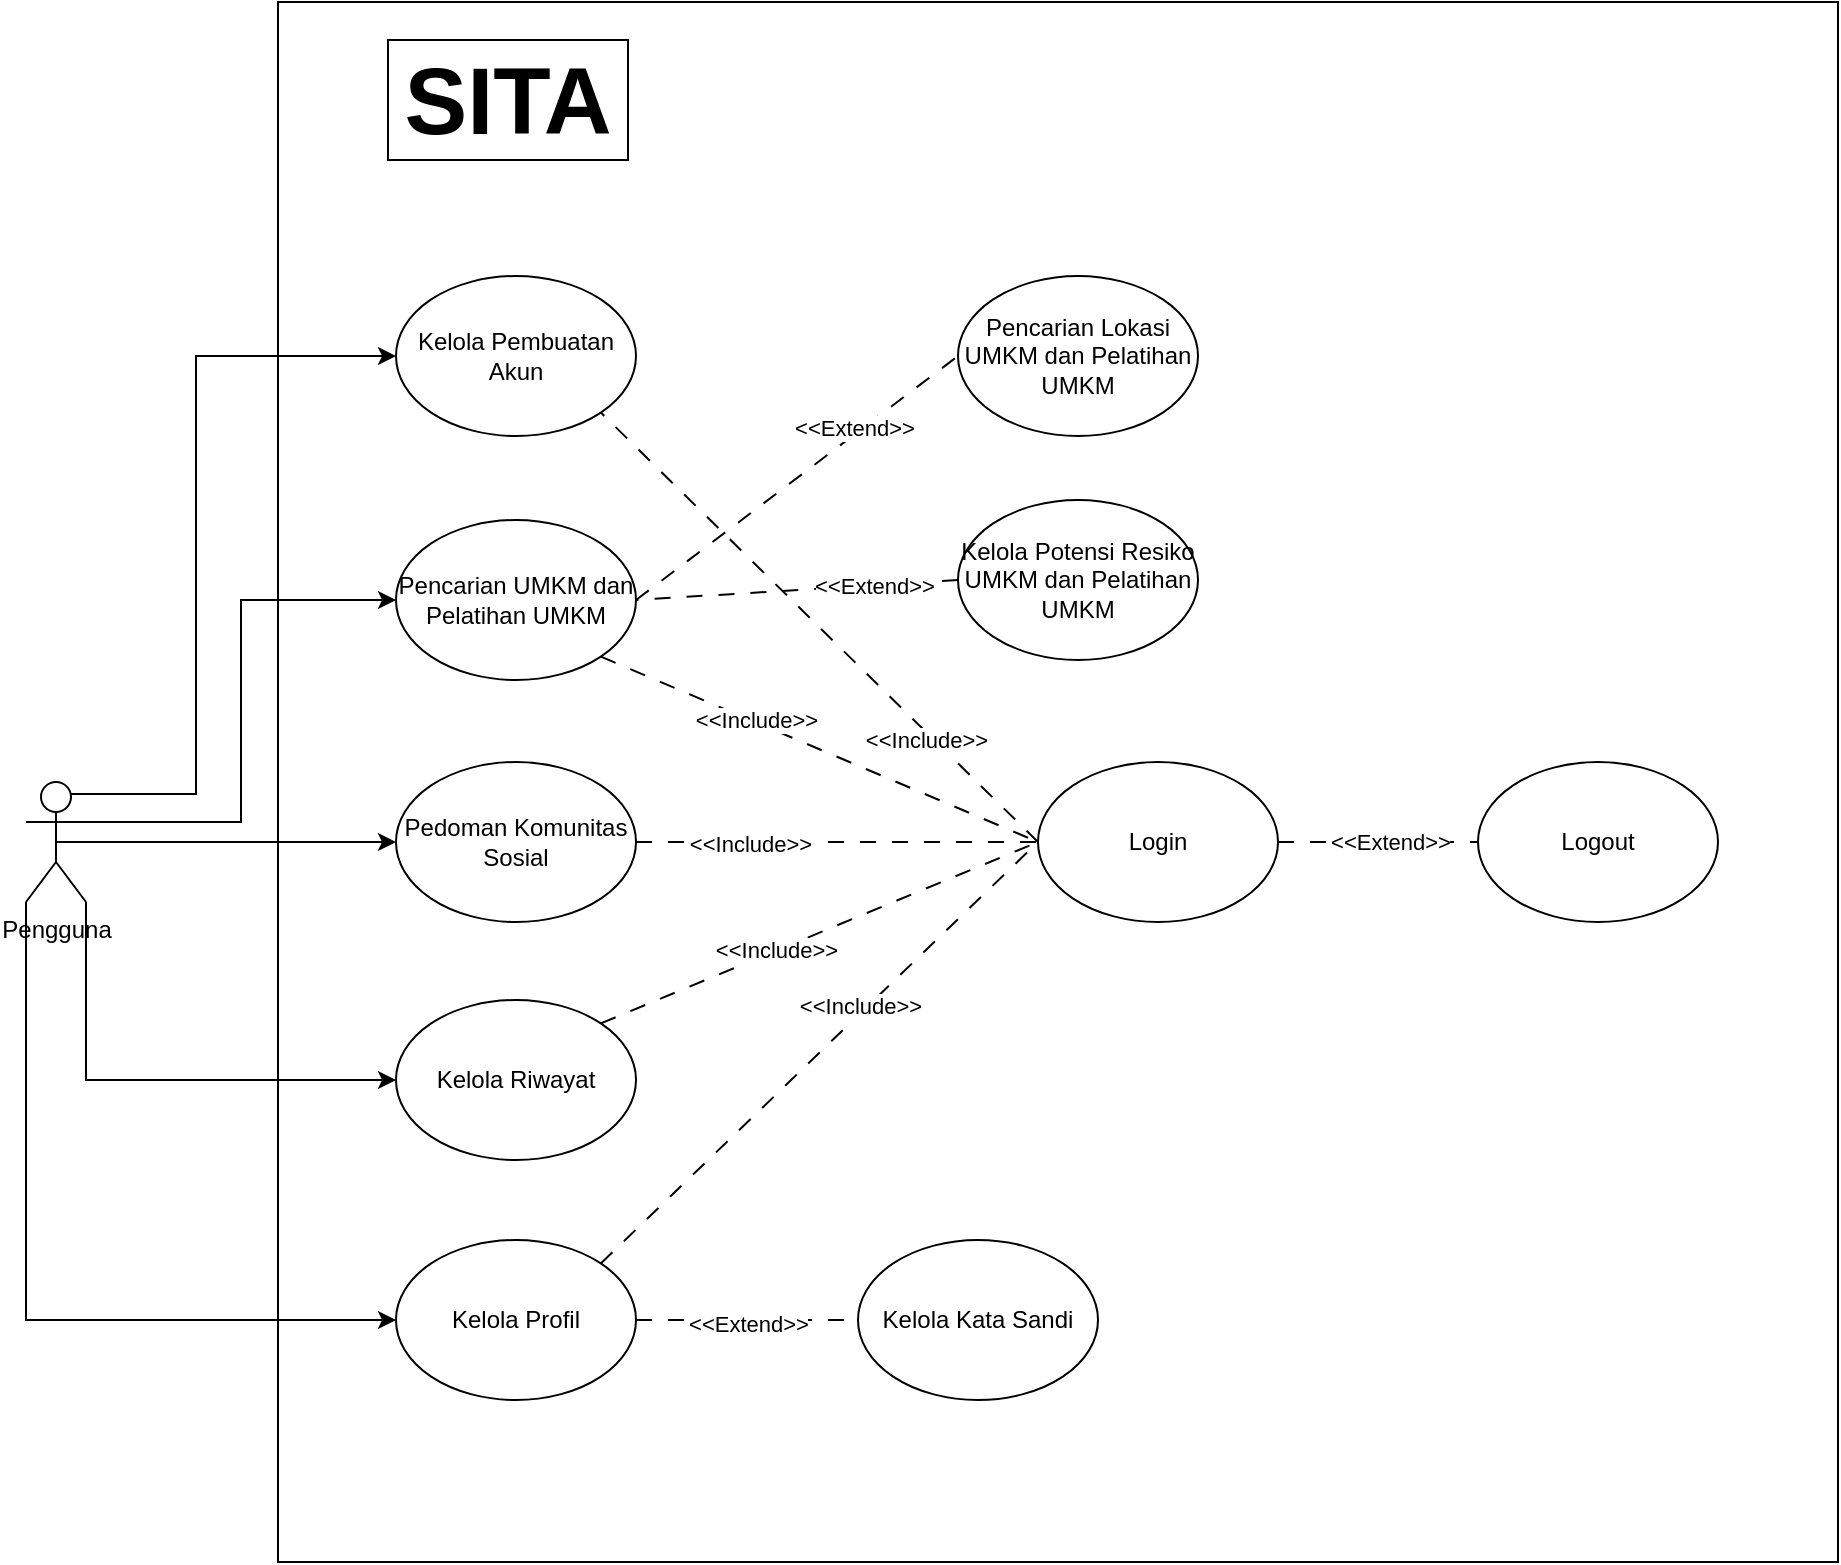 <mxfile version="24.5.2" type="github">
  <diagram id="C5RBs43oDa-KdzZeNtuy" name="Page-1">
    <mxGraphModel dx="1035" dy="1724" grid="1" gridSize="10" guides="1" tooltips="1" connect="1" arrows="1" fold="1" page="1" pageScale="1" pageWidth="827" pageHeight="1169" math="0" shadow="0">
      <root>
        <mxCell id="WIyWlLk6GJQsqaUBKTNV-0" />
        <mxCell id="WIyWlLk6GJQsqaUBKTNV-1" parent="WIyWlLk6GJQsqaUBKTNV-0" />
        <mxCell id="4ng7hJuE2cmT_dAgRsPD-48" value="" style="whiteSpace=wrap;html=1;aspect=fixed;" vertex="1" parent="WIyWlLk6GJQsqaUBKTNV-1">
          <mxGeometry x="310" y="-19" width="780" height="780" as="geometry" />
        </mxCell>
        <mxCell id="4ng7hJuE2cmT_dAgRsPD-22" style="edgeStyle=orthogonalEdgeStyle;rounded=0;orthogonalLoop=1;jettySize=auto;html=1;exitX=0.5;exitY=0.5;exitDx=0;exitDy=0;exitPerimeter=0;entryX=0;entryY=0.5;entryDx=0;entryDy=0;" edge="1" parent="WIyWlLk6GJQsqaUBKTNV-1" source="4ng7hJuE2cmT_dAgRsPD-0" target="4ng7hJuE2cmT_dAgRsPD-11">
          <mxGeometry relative="1" as="geometry" />
        </mxCell>
        <mxCell id="4ng7hJuE2cmT_dAgRsPD-23" style="edgeStyle=orthogonalEdgeStyle;rounded=0;orthogonalLoop=1;jettySize=auto;html=1;exitX=0.75;exitY=0.1;exitDx=0;exitDy=0;exitPerimeter=0;entryX=0;entryY=0.5;entryDx=0;entryDy=0;" edge="1" parent="WIyWlLk6GJQsqaUBKTNV-1" source="4ng7hJuE2cmT_dAgRsPD-0" target="4ng7hJuE2cmT_dAgRsPD-1">
          <mxGeometry relative="1" as="geometry">
            <Array as="points">
              <mxPoint x="269" y="377" />
              <mxPoint x="269" y="158" />
            </Array>
          </mxGeometry>
        </mxCell>
        <mxCell id="4ng7hJuE2cmT_dAgRsPD-24" style="edgeStyle=orthogonalEdgeStyle;rounded=0;orthogonalLoop=1;jettySize=auto;html=1;exitX=1;exitY=0.333;exitDx=0;exitDy=0;exitPerimeter=0;entryX=0;entryY=0.5;entryDx=0;entryDy=0;" edge="1" parent="WIyWlLk6GJQsqaUBKTNV-1" source="4ng7hJuE2cmT_dAgRsPD-0" target="4ng7hJuE2cmT_dAgRsPD-2">
          <mxGeometry relative="1" as="geometry" />
        </mxCell>
        <mxCell id="4ng7hJuE2cmT_dAgRsPD-25" style="edgeStyle=orthogonalEdgeStyle;rounded=0;orthogonalLoop=1;jettySize=auto;html=1;exitX=1;exitY=1;exitDx=0;exitDy=0;exitPerimeter=0;entryX=0;entryY=0.5;entryDx=0;entryDy=0;" edge="1" parent="WIyWlLk6GJQsqaUBKTNV-1" source="4ng7hJuE2cmT_dAgRsPD-0" target="4ng7hJuE2cmT_dAgRsPD-17">
          <mxGeometry relative="1" as="geometry" />
        </mxCell>
        <mxCell id="4ng7hJuE2cmT_dAgRsPD-26" style="edgeStyle=orthogonalEdgeStyle;rounded=0;orthogonalLoop=1;jettySize=auto;html=1;exitX=0;exitY=1;exitDx=0;exitDy=0;exitPerimeter=0;entryX=0;entryY=0.5;entryDx=0;entryDy=0;" edge="1" parent="WIyWlLk6GJQsqaUBKTNV-1" source="4ng7hJuE2cmT_dAgRsPD-0" target="4ng7hJuE2cmT_dAgRsPD-4">
          <mxGeometry relative="1" as="geometry" />
        </mxCell>
        <mxCell id="4ng7hJuE2cmT_dAgRsPD-0" value="Pengguna" style="shape=umlActor;verticalLabelPosition=bottom;verticalAlign=top;html=1;outlineConnect=0;" vertex="1" parent="WIyWlLk6GJQsqaUBKTNV-1">
          <mxGeometry x="184" y="371" width="30" height="60" as="geometry" />
        </mxCell>
        <mxCell id="4ng7hJuE2cmT_dAgRsPD-1" value="Kelola Pembuatan Akun" style="ellipse;whiteSpace=wrap;html=1;" vertex="1" parent="WIyWlLk6GJQsqaUBKTNV-1">
          <mxGeometry x="369" y="118" width="120" height="80" as="geometry" />
        </mxCell>
        <mxCell id="4ng7hJuE2cmT_dAgRsPD-2" value="Pencarian UMKM dan Pelatihan UMKM" style="ellipse;whiteSpace=wrap;html=1;" vertex="1" parent="WIyWlLk6GJQsqaUBKTNV-1">
          <mxGeometry x="369" y="240" width="120" height="80" as="geometry" />
        </mxCell>
        <mxCell id="4ng7hJuE2cmT_dAgRsPD-3" value="Pencarian Lokasi UMKM dan Pelatihan UMKM" style="ellipse;whiteSpace=wrap;html=1;" vertex="1" parent="WIyWlLk6GJQsqaUBKTNV-1">
          <mxGeometry x="650" y="118" width="120" height="80" as="geometry" />
        </mxCell>
        <mxCell id="4ng7hJuE2cmT_dAgRsPD-4" value="Kelola Profil" style="ellipse;whiteSpace=wrap;html=1;" vertex="1" parent="WIyWlLk6GJQsqaUBKTNV-1">
          <mxGeometry x="369" y="600" width="120" height="80" as="geometry" />
        </mxCell>
        <mxCell id="4ng7hJuE2cmT_dAgRsPD-5" value="Kelola Potensi Resiko UMKM dan Pelatihan UMKM" style="ellipse;whiteSpace=wrap;html=1;" vertex="1" parent="WIyWlLk6GJQsqaUBKTNV-1">
          <mxGeometry x="650" y="230" width="120" height="80" as="geometry" />
        </mxCell>
        <mxCell id="4ng7hJuE2cmT_dAgRsPD-7" value="" style="endArrow=none;html=1;rounded=0;entryX=0;entryY=0.5;entryDx=0;entryDy=0;exitX=1;exitY=0.5;exitDx=0;exitDy=0;dashed=1;dashPattern=8 8;" edge="1" parent="WIyWlLk6GJQsqaUBKTNV-1" source="4ng7hJuE2cmT_dAgRsPD-2" target="4ng7hJuE2cmT_dAgRsPD-3">
          <mxGeometry width="50" height="50" relative="1" as="geometry">
            <mxPoint x="439" y="310" as="sourcePoint" />
            <mxPoint x="489" y="260" as="targetPoint" />
          </mxGeometry>
        </mxCell>
        <mxCell id="4ng7hJuE2cmT_dAgRsPD-42" value="&amp;lt;&amp;lt;Extend&amp;gt;&amp;gt;" style="edgeLabel;html=1;align=center;verticalAlign=middle;resizable=0;points=[];" vertex="1" connectable="0" parent="4ng7hJuE2cmT_dAgRsPD-7">
          <mxGeometry x="0.373" y="3" relative="1" as="geometry">
            <mxPoint as="offset" />
          </mxGeometry>
        </mxCell>
        <mxCell id="4ng7hJuE2cmT_dAgRsPD-8" value="" style="endArrow=none;html=1;rounded=0;entryX=1;entryY=0.5;entryDx=0;entryDy=0;exitX=0;exitY=0.5;exitDx=0;exitDy=0;dashed=1;dashPattern=8 8;" edge="1" parent="WIyWlLk6GJQsqaUBKTNV-1" source="4ng7hJuE2cmT_dAgRsPD-5" target="4ng7hJuE2cmT_dAgRsPD-2">
          <mxGeometry width="50" height="50" relative="1" as="geometry">
            <mxPoint x="439" y="310" as="sourcePoint" />
            <mxPoint x="489" y="260" as="targetPoint" />
          </mxGeometry>
        </mxCell>
        <mxCell id="4ng7hJuE2cmT_dAgRsPD-46" value="&amp;lt;&amp;lt;Extend&amp;gt;&amp;gt;" style="edgeLabel;html=1;align=center;verticalAlign=middle;resizable=0;points=[];" vertex="1" connectable="0" parent="4ng7hJuE2cmT_dAgRsPD-8">
          <mxGeometry x="-0.482" relative="1" as="geometry">
            <mxPoint as="offset" />
          </mxGeometry>
        </mxCell>
        <mxCell id="4ng7hJuE2cmT_dAgRsPD-11" value="Pedoman Komunitas Sosial" style="ellipse;whiteSpace=wrap;html=1;" vertex="1" parent="WIyWlLk6GJQsqaUBKTNV-1">
          <mxGeometry x="369" y="361" width="120" height="80" as="geometry" />
        </mxCell>
        <mxCell id="4ng7hJuE2cmT_dAgRsPD-14" value="Kelola Kata Sandi" style="ellipse;whiteSpace=wrap;html=1;" vertex="1" parent="WIyWlLk6GJQsqaUBKTNV-1">
          <mxGeometry x="600" y="600" width="120" height="80" as="geometry" />
        </mxCell>
        <mxCell id="4ng7hJuE2cmT_dAgRsPD-15" value="" style="endArrow=none;html=1;rounded=0;exitX=1;exitY=0.5;exitDx=0;exitDy=0;entryX=0;entryY=0.5;entryDx=0;entryDy=0;dashed=1;dashPattern=8 8;" edge="1" parent="WIyWlLk6GJQsqaUBKTNV-1" source="4ng7hJuE2cmT_dAgRsPD-4" target="4ng7hJuE2cmT_dAgRsPD-14">
          <mxGeometry width="50" height="50" relative="1" as="geometry">
            <mxPoint x="439" y="510" as="sourcePoint" />
            <mxPoint x="489" y="460" as="targetPoint" />
          </mxGeometry>
        </mxCell>
        <mxCell id="4ng7hJuE2cmT_dAgRsPD-16" value="&amp;lt;&amp;lt;Extend&amp;gt;&amp;gt;" style="edgeLabel;html=1;align=center;verticalAlign=middle;resizable=0;points=[];" vertex="1" connectable="0" parent="4ng7hJuE2cmT_dAgRsPD-15">
          <mxGeometry x="0.009" y="-2" relative="1" as="geometry">
            <mxPoint as="offset" />
          </mxGeometry>
        </mxCell>
        <mxCell id="4ng7hJuE2cmT_dAgRsPD-17" value="Kelola Riwayat" style="ellipse;whiteSpace=wrap;html=1;" vertex="1" parent="WIyWlLk6GJQsqaUBKTNV-1">
          <mxGeometry x="369" y="480" width="120" height="80" as="geometry" />
        </mxCell>
        <mxCell id="4ng7hJuE2cmT_dAgRsPD-27" value="Login" style="ellipse;whiteSpace=wrap;html=1;" vertex="1" parent="WIyWlLk6GJQsqaUBKTNV-1">
          <mxGeometry x="690" y="361" width="120" height="80" as="geometry" />
        </mxCell>
        <mxCell id="4ng7hJuE2cmT_dAgRsPD-30" value="" style="endArrow=none;html=1;rounded=0;entryX=1;entryY=1;entryDx=0;entryDy=0;exitX=0;exitY=0.5;exitDx=0;exitDy=0;dashed=1;dashPattern=8 8;" edge="1" parent="WIyWlLk6GJQsqaUBKTNV-1" source="4ng7hJuE2cmT_dAgRsPD-27" target="4ng7hJuE2cmT_dAgRsPD-1">
          <mxGeometry width="50" height="50" relative="1" as="geometry">
            <mxPoint x="519" y="330" as="sourcePoint" />
            <mxPoint x="569" y="280" as="targetPoint" />
          </mxGeometry>
        </mxCell>
        <mxCell id="4ng7hJuE2cmT_dAgRsPD-37" value="&amp;lt;&amp;lt;Include&amp;gt;&amp;gt;" style="edgeLabel;html=1;align=center;verticalAlign=middle;resizable=0;points=[];" vertex="1" connectable="0" parent="4ng7hJuE2cmT_dAgRsPD-30">
          <mxGeometry x="-0.505" y="3" relative="1" as="geometry">
            <mxPoint as="offset" />
          </mxGeometry>
        </mxCell>
        <mxCell id="4ng7hJuE2cmT_dAgRsPD-31" value="" style="endArrow=none;html=1;rounded=0;exitX=1;exitY=1;exitDx=0;exitDy=0;entryX=0;entryY=0.5;entryDx=0;entryDy=0;dashed=1;dashPattern=8 8;" edge="1" parent="WIyWlLk6GJQsqaUBKTNV-1" source="4ng7hJuE2cmT_dAgRsPD-2" target="4ng7hJuE2cmT_dAgRsPD-27">
          <mxGeometry width="50" height="50" relative="1" as="geometry">
            <mxPoint x="519" y="330" as="sourcePoint" />
            <mxPoint x="569" y="280" as="targetPoint" />
          </mxGeometry>
        </mxCell>
        <mxCell id="4ng7hJuE2cmT_dAgRsPD-38" value="&amp;lt;&amp;lt;Include&amp;gt;&amp;gt;" style="edgeLabel;html=1;align=center;verticalAlign=middle;resizable=0;points=[];" vertex="1" connectable="0" parent="4ng7hJuE2cmT_dAgRsPD-31">
          <mxGeometry x="-0.294" y="1" relative="1" as="geometry">
            <mxPoint as="offset" />
          </mxGeometry>
        </mxCell>
        <mxCell id="4ng7hJuE2cmT_dAgRsPD-32" value="" style="endArrow=none;html=1;rounded=0;exitX=1;exitY=0.5;exitDx=0;exitDy=0;entryX=0;entryY=0.5;entryDx=0;entryDy=0;dashed=1;dashPattern=8 8;" edge="1" parent="WIyWlLk6GJQsqaUBKTNV-1" source="4ng7hJuE2cmT_dAgRsPD-11" target="4ng7hJuE2cmT_dAgRsPD-27">
          <mxGeometry width="50" height="50" relative="1" as="geometry">
            <mxPoint x="519" y="430" as="sourcePoint" />
            <mxPoint x="569" y="380" as="targetPoint" />
          </mxGeometry>
        </mxCell>
        <mxCell id="4ng7hJuE2cmT_dAgRsPD-39" value="&amp;lt;&amp;lt;Include&amp;gt;&amp;gt;" style="edgeLabel;html=1;align=center;verticalAlign=middle;resizable=0;points=[];" vertex="1" connectable="0" parent="4ng7hJuE2cmT_dAgRsPD-32">
          <mxGeometry x="-0.432" y="-1" relative="1" as="geometry">
            <mxPoint as="offset" />
          </mxGeometry>
        </mxCell>
        <mxCell id="4ng7hJuE2cmT_dAgRsPD-33" value="" style="endArrow=none;html=1;rounded=0;exitX=1;exitY=0;exitDx=0;exitDy=0;entryX=0;entryY=0.5;entryDx=0;entryDy=0;dashed=1;dashPattern=8 8;" edge="1" parent="WIyWlLk6GJQsqaUBKTNV-1" source="4ng7hJuE2cmT_dAgRsPD-17" target="4ng7hJuE2cmT_dAgRsPD-27">
          <mxGeometry width="50" height="50" relative="1" as="geometry">
            <mxPoint x="519" y="530" as="sourcePoint" />
            <mxPoint x="569" y="480" as="targetPoint" />
          </mxGeometry>
        </mxCell>
        <mxCell id="4ng7hJuE2cmT_dAgRsPD-40" value="&amp;lt;&amp;lt;Include&amp;gt;&amp;gt;" style="edgeLabel;html=1;align=center;verticalAlign=middle;resizable=0;points=[];" vertex="1" connectable="0" parent="4ng7hJuE2cmT_dAgRsPD-33">
          <mxGeometry x="-0.201" y="1" relative="1" as="geometry">
            <mxPoint as="offset" />
          </mxGeometry>
        </mxCell>
        <mxCell id="4ng7hJuE2cmT_dAgRsPD-34" value="" style="endArrow=none;html=1;rounded=0;exitX=1;exitY=0;exitDx=0;exitDy=0;entryX=0;entryY=0.5;entryDx=0;entryDy=0;dashed=1;dashPattern=8 8;" edge="1" parent="WIyWlLk6GJQsqaUBKTNV-1" source="4ng7hJuE2cmT_dAgRsPD-4" target="4ng7hJuE2cmT_dAgRsPD-27">
          <mxGeometry width="50" height="50" relative="1" as="geometry">
            <mxPoint x="519" y="530" as="sourcePoint" />
            <mxPoint x="569" y="480" as="targetPoint" />
          </mxGeometry>
        </mxCell>
        <mxCell id="4ng7hJuE2cmT_dAgRsPD-41" value="&amp;lt;&amp;lt;Include&amp;gt;&amp;gt;" style="edgeLabel;html=1;align=center;verticalAlign=middle;resizable=0;points=[];" vertex="1" connectable="0" parent="4ng7hJuE2cmT_dAgRsPD-34">
          <mxGeometry x="0.202" y="3" relative="1" as="geometry">
            <mxPoint as="offset" />
          </mxGeometry>
        </mxCell>
        <mxCell id="4ng7hJuE2cmT_dAgRsPD-35" value="Logout" style="ellipse;whiteSpace=wrap;html=1;" vertex="1" parent="WIyWlLk6GJQsqaUBKTNV-1">
          <mxGeometry x="910" y="361" width="120" height="80" as="geometry" />
        </mxCell>
        <mxCell id="4ng7hJuE2cmT_dAgRsPD-36" value="" style="endArrow=none;html=1;rounded=0;exitX=1;exitY=0.5;exitDx=0;exitDy=0;entryX=0;entryY=0.5;entryDx=0;entryDy=0;dashed=1;dashPattern=8 8;" edge="1" parent="WIyWlLk6GJQsqaUBKTNV-1" source="4ng7hJuE2cmT_dAgRsPD-27" target="4ng7hJuE2cmT_dAgRsPD-35">
          <mxGeometry width="50" height="50" relative="1" as="geometry">
            <mxPoint x="660" y="380" as="sourcePoint" />
            <mxPoint x="710" y="330" as="targetPoint" />
          </mxGeometry>
        </mxCell>
        <mxCell id="4ng7hJuE2cmT_dAgRsPD-47" value="&amp;lt;&amp;lt;Extend&amp;gt;&amp;gt;" style="edgeLabel;html=1;align=center;verticalAlign=middle;resizable=0;points=[];" vertex="1" connectable="0" parent="4ng7hJuE2cmT_dAgRsPD-36">
          <mxGeometry x="0.113" relative="1" as="geometry">
            <mxPoint as="offset" />
          </mxGeometry>
        </mxCell>
        <mxCell id="4ng7hJuE2cmT_dAgRsPD-50" value="" style="rounded=0;whiteSpace=wrap;html=1;" vertex="1" parent="WIyWlLk6GJQsqaUBKTNV-1">
          <mxGeometry x="365" width="120" height="60" as="geometry" />
        </mxCell>
        <mxCell id="4ng7hJuE2cmT_dAgRsPD-49" value="SITA" style="text;html=1;align=center;verticalAlign=middle;whiteSpace=wrap;rounded=0;fontSize=47;fontStyle=1" vertex="1" parent="WIyWlLk6GJQsqaUBKTNV-1">
          <mxGeometry x="397" y="11" width="56" height="40" as="geometry" />
        </mxCell>
      </root>
    </mxGraphModel>
  </diagram>
</mxfile>
